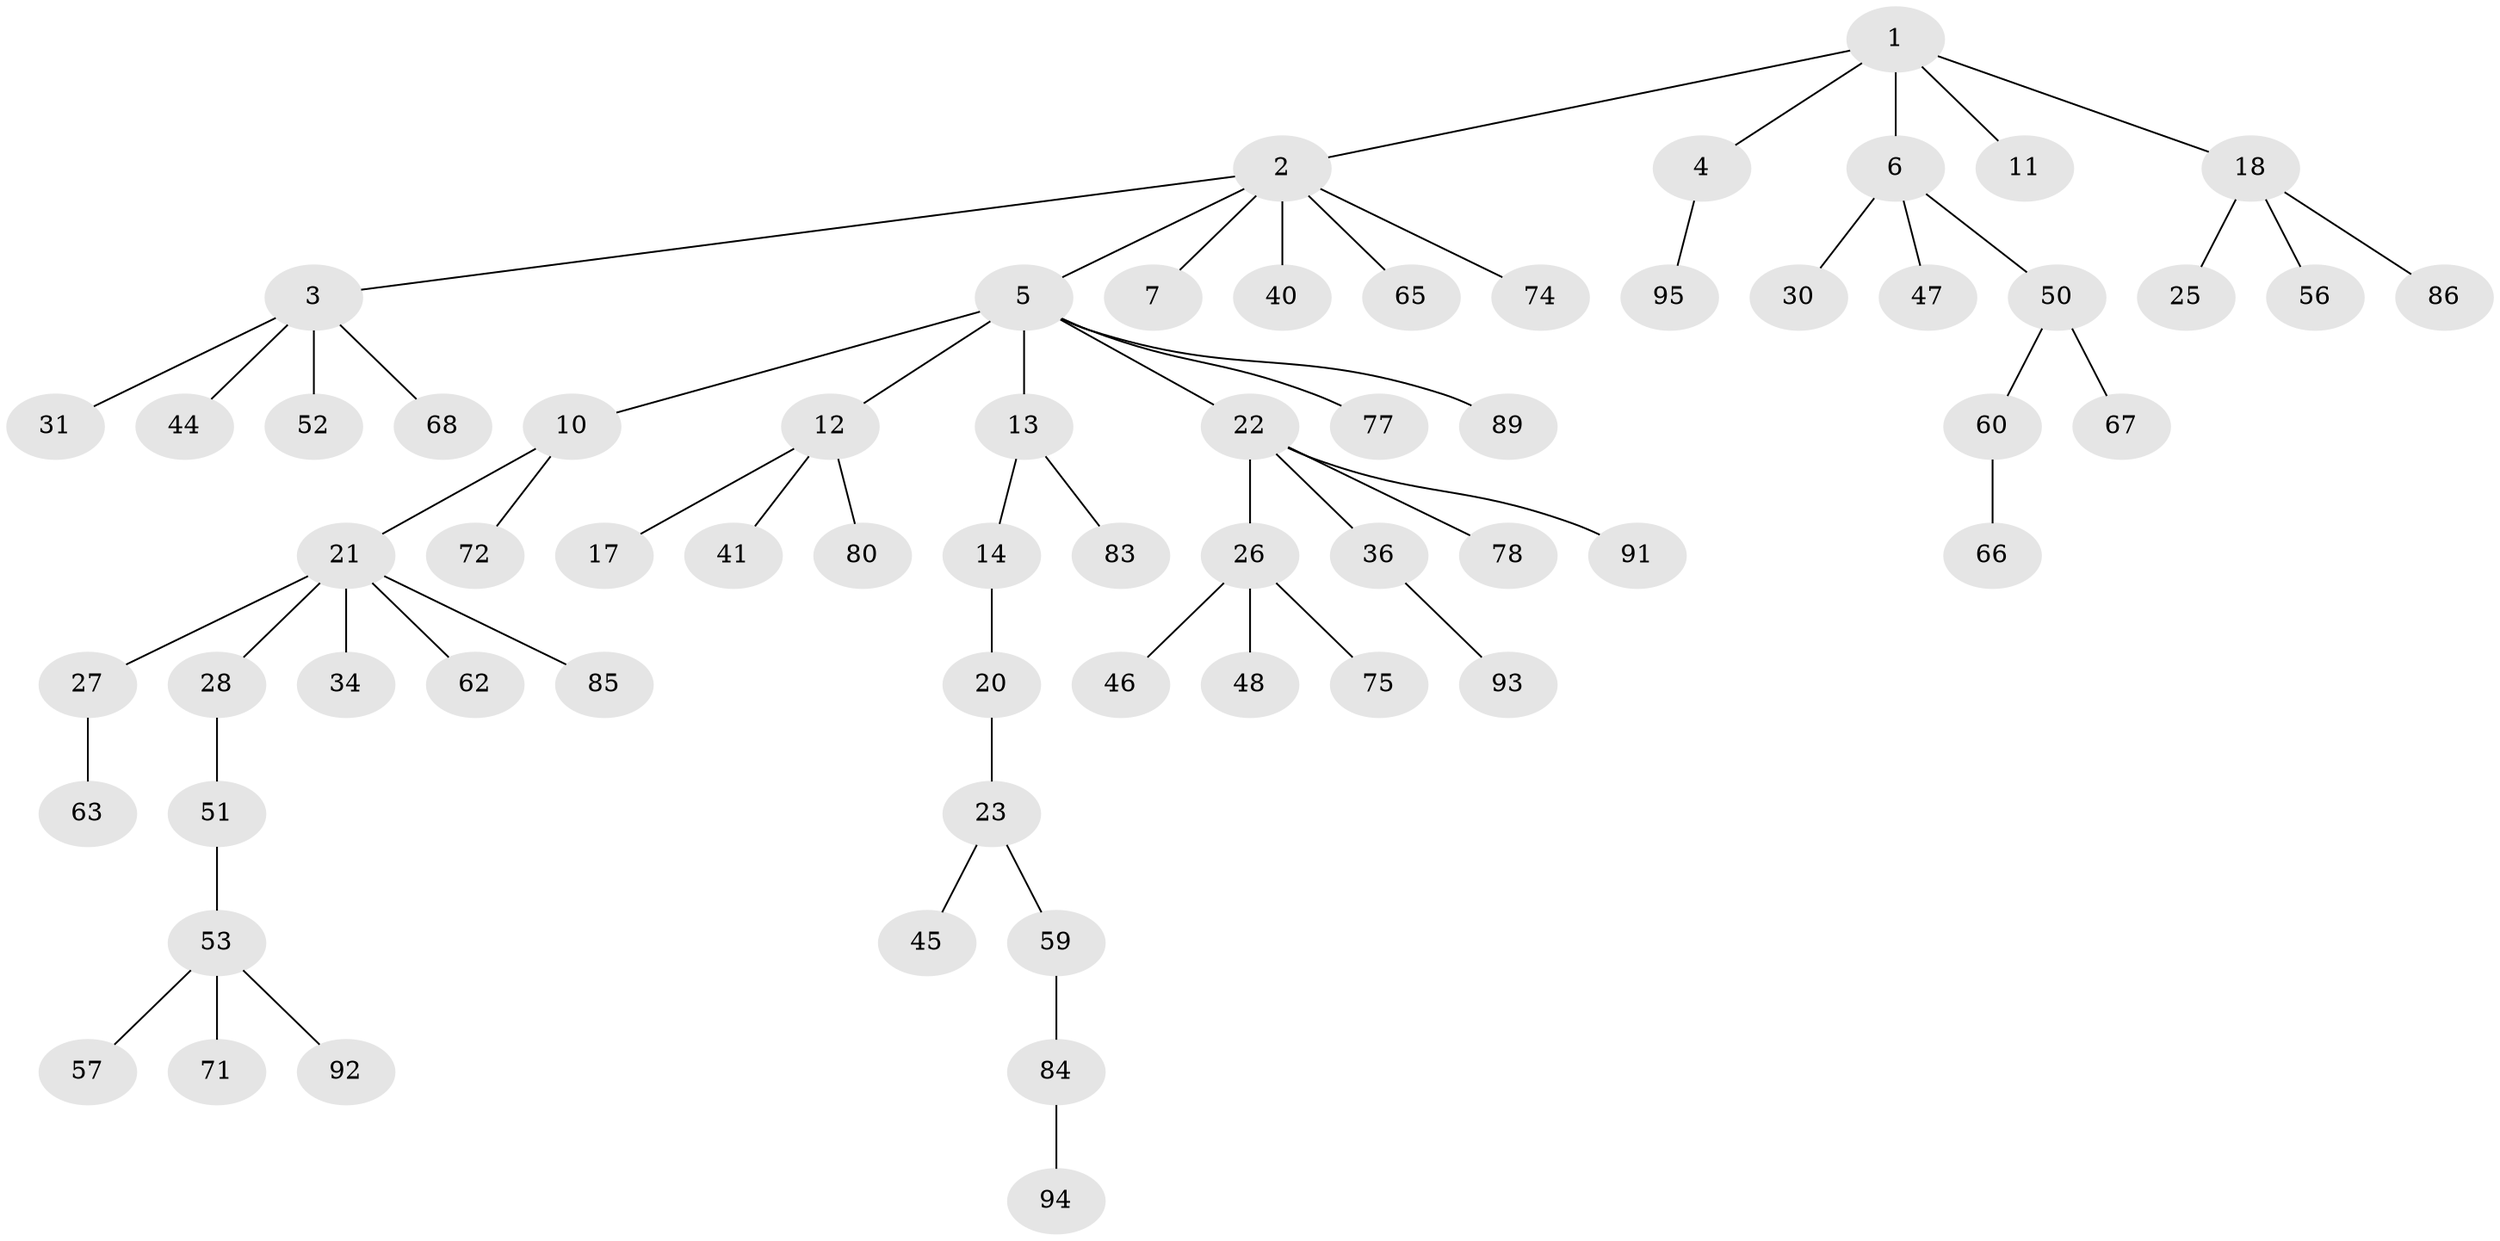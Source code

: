 // original degree distribution, {6: 0.021052631578947368, 5: 0.05263157894736842, 3: 0.12631578947368421, 1: 0.5157894736842106, 2: 0.22105263157894736, 4: 0.06315789473684211}
// Generated by graph-tools (version 1.1) at 2025/11/02/27/25 16:11:28]
// undirected, 64 vertices, 63 edges
graph export_dot {
graph [start="1"]
  node [color=gray90,style=filled];
  1 [super="+35"];
  2 [super="+8"];
  3 [super="+38"];
  4 [super="+24"];
  5 [super="+16"];
  6 [super="+9"];
  7;
  10 [super="+19"];
  11;
  12 [super="+39"];
  13 [super="+15"];
  14 [super="+37"];
  17 [super="+43"];
  18 [super="+49"];
  20;
  21 [super="+32"];
  22 [super="+69"];
  23 [super="+73"];
  25 [super="+33"];
  26 [super="+29"];
  27;
  28;
  30 [super="+90"];
  31;
  34;
  36 [super="+42"];
  40;
  41 [super="+81"];
  44;
  45 [super="+79"];
  46 [super="+61"];
  47 [super="+54"];
  48;
  50;
  51 [super="+58"];
  52;
  53 [super="+55"];
  56;
  57;
  59 [super="+64"];
  60 [super="+82"];
  62 [super="+70"];
  63 [super="+76"];
  65 [super="+87"];
  66;
  67;
  68;
  71;
  72;
  74;
  75;
  77;
  78;
  80;
  83;
  84 [super="+88"];
  85;
  86;
  89;
  91;
  92;
  93;
  94;
  95;
  1 -- 2;
  1 -- 4;
  1 -- 6;
  1 -- 11;
  1 -- 18;
  2 -- 3;
  2 -- 5;
  2 -- 7;
  2 -- 65;
  2 -- 40;
  2 -- 74;
  3 -- 31;
  3 -- 52;
  3 -- 68;
  3 -- 44;
  4 -- 95;
  5 -- 10;
  5 -- 12;
  5 -- 13;
  5 -- 89;
  5 -- 77;
  5 -- 22;
  6 -- 30;
  6 -- 47;
  6 -- 50;
  10 -- 72;
  10 -- 21;
  12 -- 17;
  12 -- 41;
  12 -- 80;
  13 -- 14;
  13 -- 83;
  14 -- 20;
  18 -- 25;
  18 -- 86;
  18 -- 56;
  20 -- 23;
  21 -- 27;
  21 -- 28;
  21 -- 85;
  21 -- 34;
  21 -- 62;
  22 -- 26;
  22 -- 36;
  22 -- 91;
  22 -- 78;
  23 -- 45;
  23 -- 59;
  26 -- 48;
  26 -- 75;
  26 -- 46;
  27 -- 63;
  28 -- 51;
  36 -- 93;
  50 -- 60;
  50 -- 67;
  51 -- 53;
  53 -- 71;
  53 -- 92;
  53 -- 57;
  59 -- 84;
  60 -- 66;
  84 -- 94;
}
